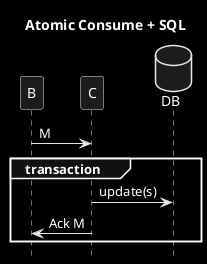 @startuml
title Atomic Consume + SQL
hide footbox
skinparam monochrome reverse
participant B
participant C
database DB

B->C: M
group transaction
    C->DB: update(s)
    C->B: Ack M
end

@enduml
? inbox pattern
